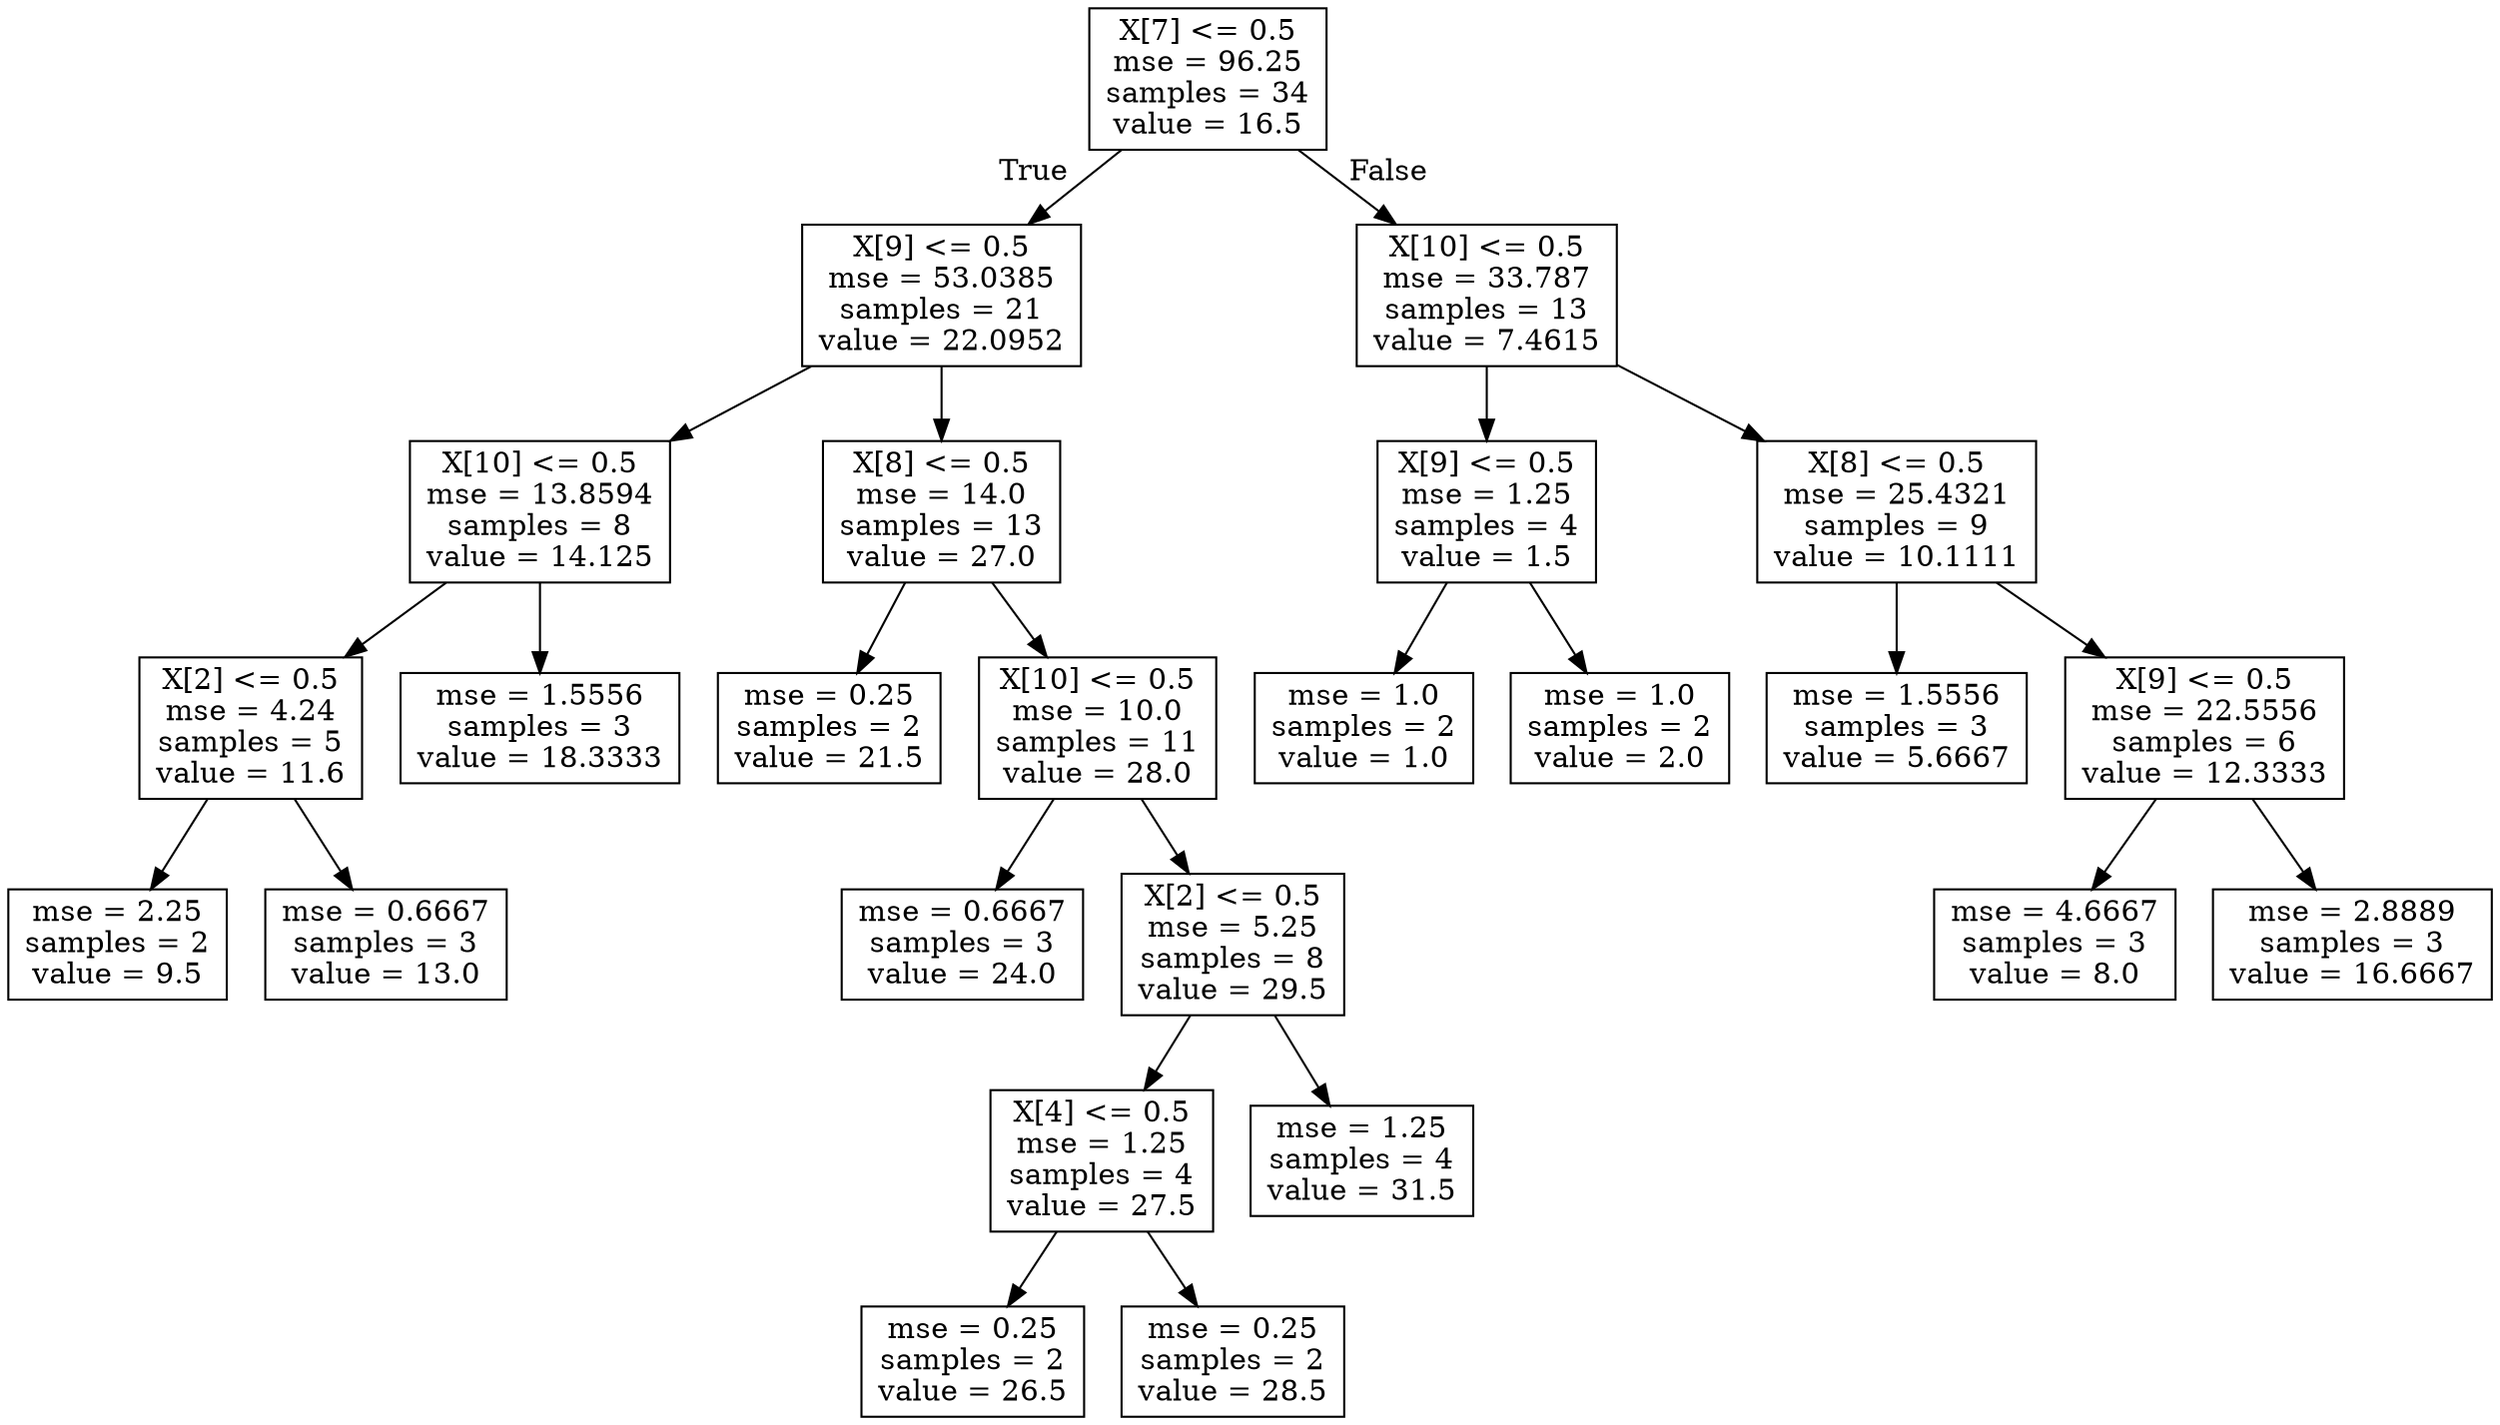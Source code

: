 digraph Tree {
node [shape=box] ;
0 [label="X[7] <= 0.5\nmse = 96.25\nsamples = 34\nvalue = 16.5"] ;
1 [label="X[9] <= 0.5\nmse = 53.0385\nsamples = 21\nvalue = 22.0952"] ;
0 -> 1 [labeldistance=2.5, labelangle=45, headlabel="True"] ;
2 [label="X[10] <= 0.5\nmse = 13.8594\nsamples = 8\nvalue = 14.125"] ;
1 -> 2 ;
3 [label="X[2] <= 0.5\nmse = 4.24\nsamples = 5\nvalue = 11.6"] ;
2 -> 3 ;
4 [label="mse = 2.25\nsamples = 2\nvalue = 9.5"] ;
3 -> 4 ;
5 [label="mse = 0.6667\nsamples = 3\nvalue = 13.0"] ;
3 -> 5 ;
6 [label="mse = 1.5556\nsamples = 3\nvalue = 18.3333"] ;
2 -> 6 ;
7 [label="X[8] <= 0.5\nmse = 14.0\nsamples = 13\nvalue = 27.0"] ;
1 -> 7 ;
8 [label="mse = 0.25\nsamples = 2\nvalue = 21.5"] ;
7 -> 8 ;
9 [label="X[10] <= 0.5\nmse = 10.0\nsamples = 11\nvalue = 28.0"] ;
7 -> 9 ;
10 [label="mse = 0.6667\nsamples = 3\nvalue = 24.0"] ;
9 -> 10 ;
11 [label="X[2] <= 0.5\nmse = 5.25\nsamples = 8\nvalue = 29.5"] ;
9 -> 11 ;
12 [label="X[4] <= 0.5\nmse = 1.25\nsamples = 4\nvalue = 27.5"] ;
11 -> 12 ;
13 [label="mse = 0.25\nsamples = 2\nvalue = 26.5"] ;
12 -> 13 ;
14 [label="mse = 0.25\nsamples = 2\nvalue = 28.5"] ;
12 -> 14 ;
15 [label="mse = 1.25\nsamples = 4\nvalue = 31.5"] ;
11 -> 15 ;
16 [label="X[10] <= 0.5\nmse = 33.787\nsamples = 13\nvalue = 7.4615"] ;
0 -> 16 [labeldistance=2.5, labelangle=-45, headlabel="False"] ;
17 [label="X[9] <= 0.5\nmse = 1.25\nsamples = 4\nvalue = 1.5"] ;
16 -> 17 ;
18 [label="mse = 1.0\nsamples = 2\nvalue = 1.0"] ;
17 -> 18 ;
19 [label="mse = 1.0\nsamples = 2\nvalue = 2.0"] ;
17 -> 19 ;
20 [label="X[8] <= 0.5\nmse = 25.4321\nsamples = 9\nvalue = 10.1111"] ;
16 -> 20 ;
21 [label="mse = 1.5556\nsamples = 3\nvalue = 5.6667"] ;
20 -> 21 ;
22 [label="X[9] <= 0.5\nmse = 22.5556\nsamples = 6\nvalue = 12.3333"] ;
20 -> 22 ;
23 [label="mse = 4.6667\nsamples = 3\nvalue = 8.0"] ;
22 -> 23 ;
24 [label="mse = 2.8889\nsamples = 3\nvalue = 16.6667"] ;
22 -> 24 ;
}